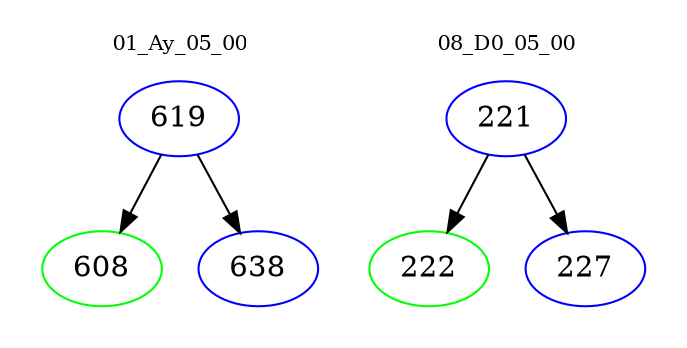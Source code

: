 digraph{
subgraph cluster_0 {
color = white
label = "01_Ay_05_00";
fontsize=10;
T0_619 [label="619", color="blue"]
T0_619 -> T0_608 [color="black"]
T0_608 [label="608", color="green"]
T0_619 -> T0_638 [color="black"]
T0_638 [label="638", color="blue"]
}
subgraph cluster_1 {
color = white
label = "08_D0_05_00";
fontsize=10;
T1_221 [label="221", color="blue"]
T1_221 -> T1_222 [color="black"]
T1_222 [label="222", color="green"]
T1_221 -> T1_227 [color="black"]
T1_227 [label="227", color="blue"]
}
}
